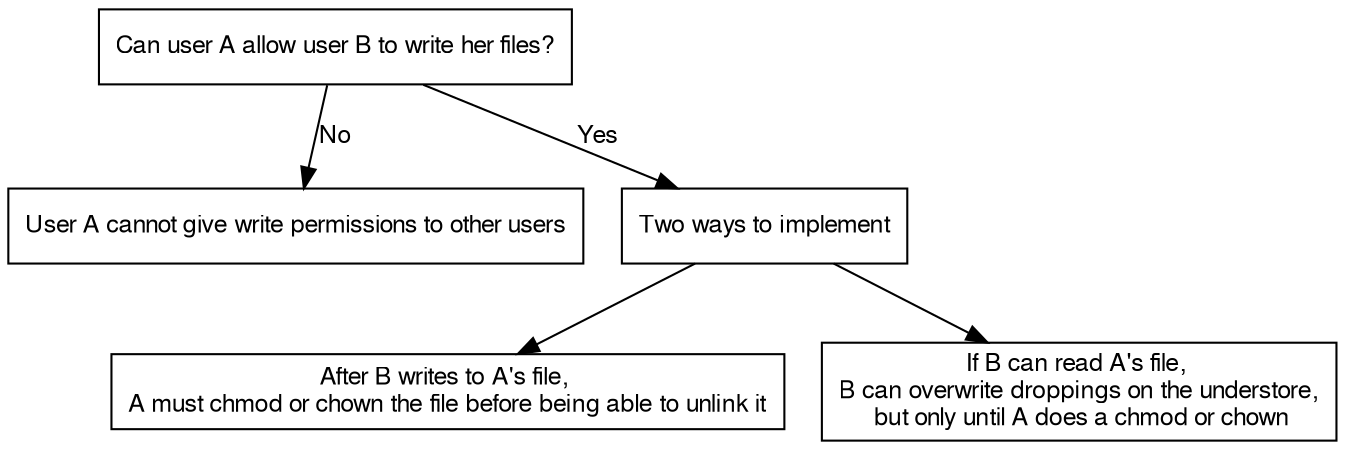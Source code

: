 
digraph G
{
  //bgcolor="transparent"
  //edge [fontname="FreeSans",fontsize="10",labelfontname="FreeSans",labelfontsize="10"]
  node [fontname="FreeSans",fontsize="12",shape=record]
  edge [fontname="FreeSans",fontsize="12"]
  A [label="Can user A allow user B to write her files?"]
  B [label="User A cannot give write permissions to other users"]
  C [label="Two ways to implement"]
  D [label="After B writes to A's file, \nA must chmod or chown the file before being able to unlink it"]
  E [label="If B can read A's file, \nB can overwrite droppings on the understore,\n but only until A does a chmod or chown"]
  A -> B [label="No"]
  A -> C [label="Yes"]
  C -> D
  C -> E 
}
